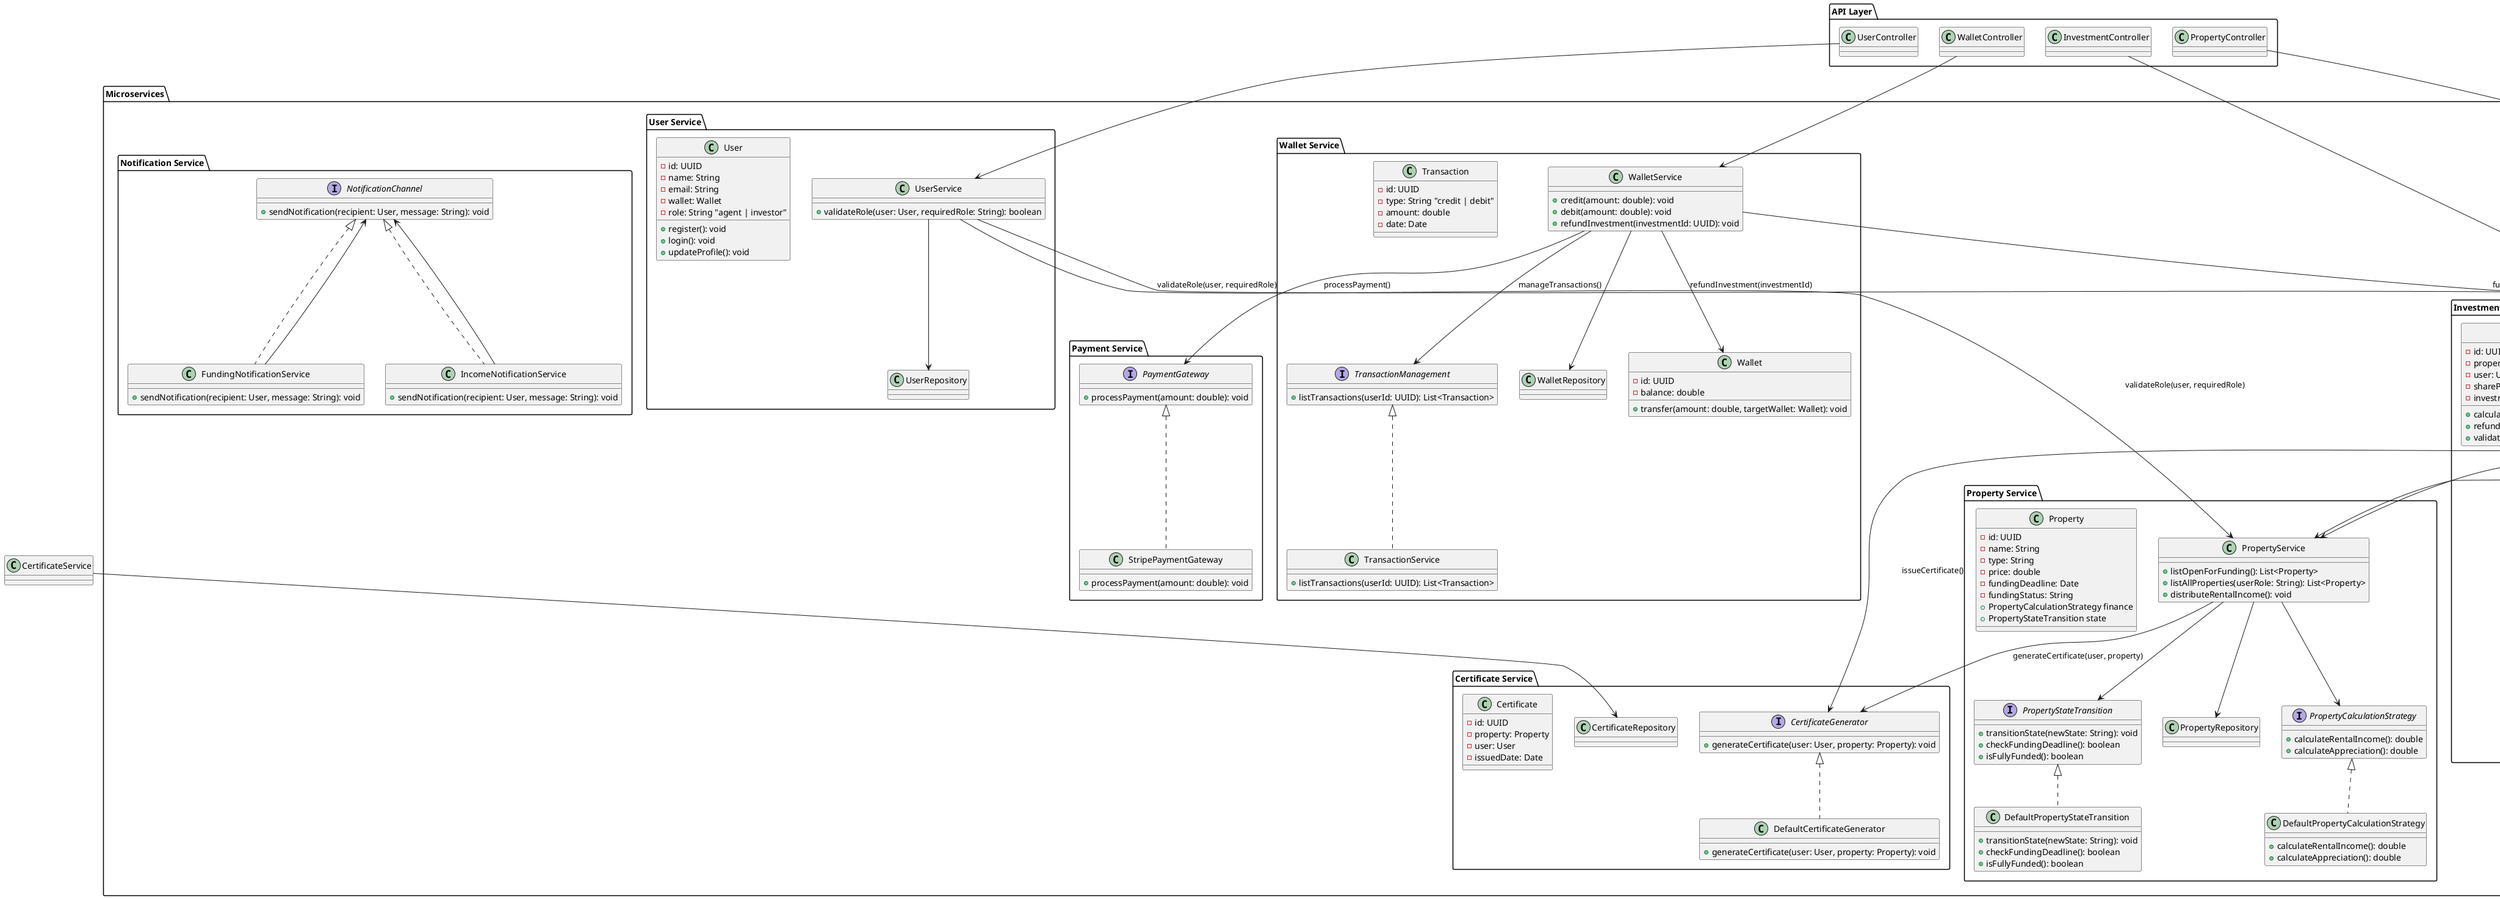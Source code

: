 @startuml archi-diagram-v9-SOLID

' Layers
package "API Layer" {
    class PropertyController
    class InvestmentController
    class UserController
    class WalletController
}

package "Microservices" {
    package "Property Service" {
        class PropertyService {
            + listOpenForFunding(): List<Property>
            + listAllProperties(userRole: String): List<Property>
            + distributeRentalIncome(): void
        }
        class PropertyRepository
        interface PropertyCalculationStrategy {
            + calculateRentalIncome(): double
            + calculateAppreciation(): double
        }
        class DefaultPropertyCalculationStrategy implements PropertyCalculationStrategy {
            + calculateRentalIncome(): double
            + calculateAppreciation(): double
        }
        interface PropertyStateTransition {
            + transitionState(newState: String): void
            + checkFundingDeadline(): boolean
            + isFullyFunded(): boolean
        }
        class DefaultPropertyStateTransition implements PropertyStateTransition {
            + transitionState(newState: String): void
            + checkFundingDeadline(): boolean
            + isFullyFunded(): boolean
        }
        class Property {
          - id: UUID
          - name: String
          - type: String
          - price: double
          - fundingDeadline: Date
          - fundingStatus: String
          + PropertyCalculationStrategy finance
          + PropertyStateTransition state
        }
    }

    package "Investment Service" {
        class InvestmentService {
            + allocateInvestment(user: User, property: Property, amount: double): boolean
            + listInvestmentsByUser(userId: UUID): List<Investment>
            + validateInvestmentLimits(user: User, amount: double): boolean
        }
        class InvestmentRepository
        interface InvestmentValidation {
            + validateInvestment(investment: Investment): boolean
        }
        class DefaultInvestmentValidation implements InvestmentValidation {
            + validateInvestment(investment: Investment): boolean
        }
        class Investment {
          - id: UUID
          - property: Property
          - user: User
          - sharePercentage: double
          - investmentAmount: double
          + calculateReturns(): double
          + refundToWallet(wallet: Wallet): void
          + validateInvestment(): boolean
        }
    }

    package "User Service" {
        class UserService {
            + validateRole(user: User, requiredRole: String): boolean
        }
        class UserRepository
        class User {
          - id: UUID
          - name: String
          - email: String
          - wallet: Wallet
          - role: String "agent | investor"
          + register(): void
          + login(): void
          + updateProfile(): void
        }
    }

    package "Wallet Service" {
        interface TransactionManagement {
            + listTransactions(userId: UUID): List<Transaction>
        }
        class TransactionService implements TransactionManagement {
            + listTransactions(userId: UUID): List<Transaction>
        }
        class WalletService {
            + credit(amount: double): void
            + debit(amount: double): void
            + refundInvestment(investmentId: UUID): void
        }
        class WalletRepository
        class Wallet {
          - id: UUID
          - balance: double
          + transfer(amount: double, targetWallet: Wallet): void
        }
        class Transaction {
          - id: UUID
          - type: String "credit | debit"
          - amount: double
          - date: Date
        }
    }

    package "Notification Service" {
        interface NotificationChannel {
            + sendNotification(recipient: User, message: String): void
        }
        class FundingNotificationService implements NotificationChannel {
            + sendNotification(recipient: User, message: String): void
        }
        class IncomeNotificationService implements NotificationChannel {
            + sendNotification(recipient: User, message: String): void
        }
    }

    package "Payment Service" {
        interface PaymentGateway {
            + processPayment(amount: double): void
        }
        class StripePaymentGateway implements PaymentGateway {
            + processPayment(amount: double): void
        }
    }

    package "Certificate Service" {
        interface CertificateGenerator {
            + generateCertificate(user: User, property: Property): void
        }
        class DefaultCertificateGenerator implements CertificateGenerator {
            + generateCertificate(user: User, property: Property): void
        }
        class CertificateRepository
        class Certificate {
          - id: UUID
          - property: Property
          - user: User
          - issuedDate: Date
        }
    }
}

' Relationships
PropertyController --> PropertyService
UserController --> UserService
InvestmentController --> InvestmentService
WalletController --> WalletService

PropertyService --> PropertyRepository
PropertyService --> PropertyCalculationStrategy
PropertyService --> PropertyStateTransition
InvestmentService --> InvestmentRepository
InvestmentService --> PropertyService
InvestmentService --> CertificateGenerator : issueCertificate()
UserService --> UserRepository
WalletService --> WalletRepository
CertificateService --> CertificateRepository
WalletService --> TransactionManagement : manageTransactions()

FundingNotificationService --> NotificationChannel
IncomeNotificationService --> NotificationChannel

WalletService --> PaymentGateway : processPayment()
WalletService --> InvestmentService : fundInvestment()
InvestmentService --> InvestmentValidation : validateInvestment(investment)
WalletService --> Wallet : refundInvestment(investmentId)
PropertyService --> CertificateGenerator : generateCertificate(user, property)

' Role validation
UserService --> PropertyService : validateRole(user, requiredRole)
UserService --> InvestmentService : validateRole(user, requiredRole)

@enduml
